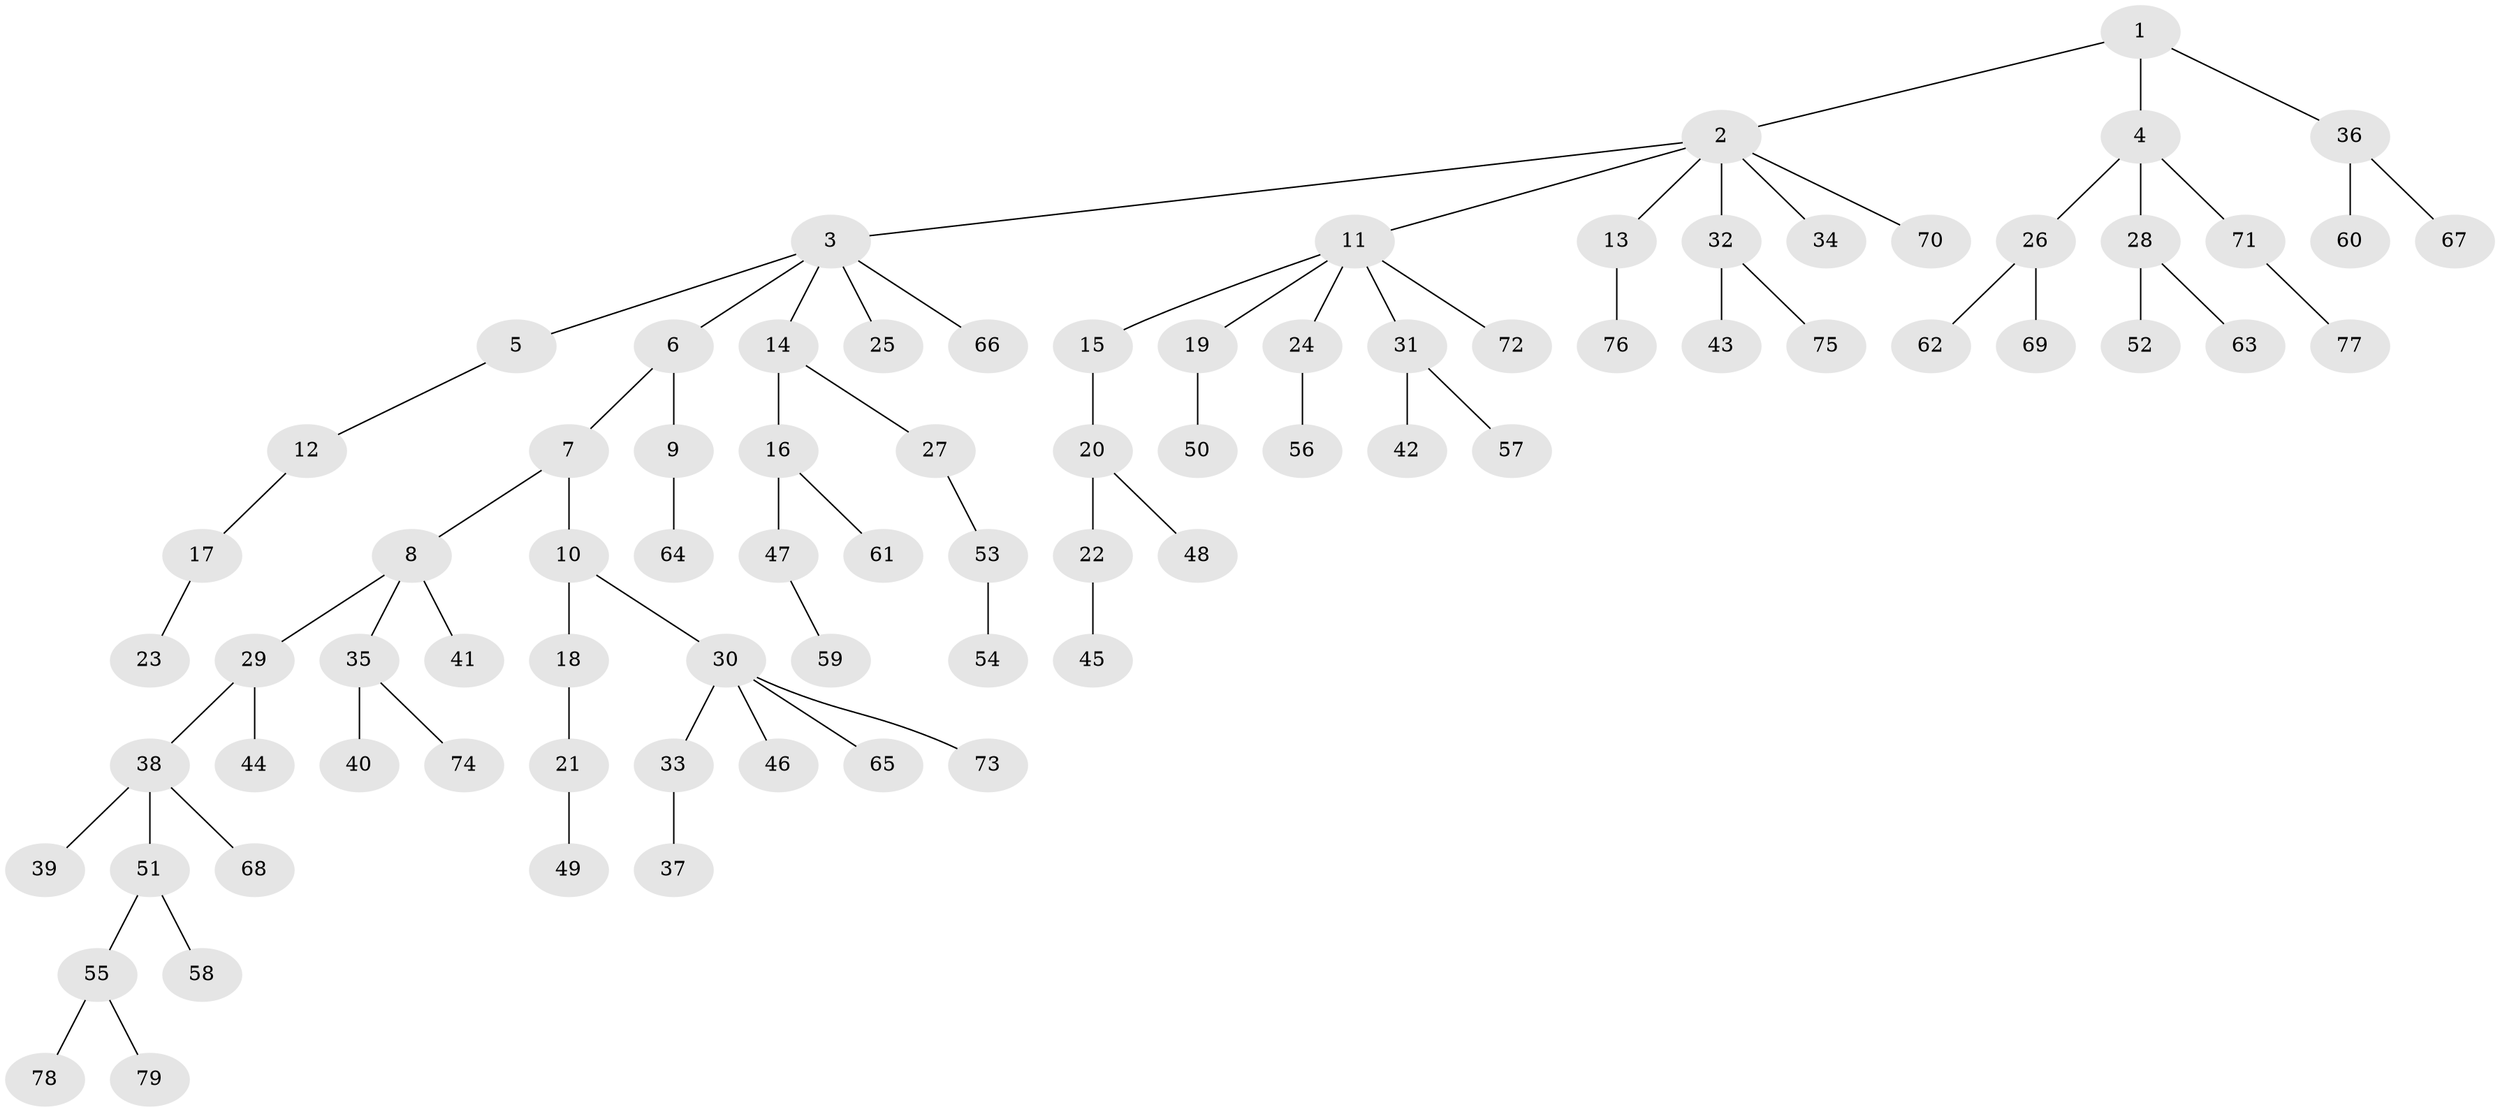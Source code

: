 // coarse degree distribution, {3: 0.09259259259259259, 7: 0.037037037037037035, 5: 0.037037037037037035, 2: 0.2037037037037037, 6: 0.018518518518518517, 4: 0.037037037037037035, 1: 0.5740740740740741}
// Generated by graph-tools (version 1.1) at 2025/42/03/06/25 10:42:03]
// undirected, 79 vertices, 78 edges
graph export_dot {
graph [start="1"]
  node [color=gray90,style=filled];
  1;
  2;
  3;
  4;
  5;
  6;
  7;
  8;
  9;
  10;
  11;
  12;
  13;
  14;
  15;
  16;
  17;
  18;
  19;
  20;
  21;
  22;
  23;
  24;
  25;
  26;
  27;
  28;
  29;
  30;
  31;
  32;
  33;
  34;
  35;
  36;
  37;
  38;
  39;
  40;
  41;
  42;
  43;
  44;
  45;
  46;
  47;
  48;
  49;
  50;
  51;
  52;
  53;
  54;
  55;
  56;
  57;
  58;
  59;
  60;
  61;
  62;
  63;
  64;
  65;
  66;
  67;
  68;
  69;
  70;
  71;
  72;
  73;
  74;
  75;
  76;
  77;
  78;
  79;
  1 -- 2;
  1 -- 4;
  1 -- 36;
  2 -- 3;
  2 -- 11;
  2 -- 13;
  2 -- 32;
  2 -- 34;
  2 -- 70;
  3 -- 5;
  3 -- 6;
  3 -- 14;
  3 -- 25;
  3 -- 66;
  4 -- 26;
  4 -- 28;
  4 -- 71;
  5 -- 12;
  6 -- 7;
  6 -- 9;
  7 -- 8;
  7 -- 10;
  8 -- 29;
  8 -- 35;
  8 -- 41;
  9 -- 64;
  10 -- 18;
  10 -- 30;
  11 -- 15;
  11 -- 19;
  11 -- 24;
  11 -- 31;
  11 -- 72;
  12 -- 17;
  13 -- 76;
  14 -- 16;
  14 -- 27;
  15 -- 20;
  16 -- 47;
  16 -- 61;
  17 -- 23;
  18 -- 21;
  19 -- 50;
  20 -- 22;
  20 -- 48;
  21 -- 49;
  22 -- 45;
  24 -- 56;
  26 -- 62;
  26 -- 69;
  27 -- 53;
  28 -- 52;
  28 -- 63;
  29 -- 38;
  29 -- 44;
  30 -- 33;
  30 -- 46;
  30 -- 65;
  30 -- 73;
  31 -- 42;
  31 -- 57;
  32 -- 43;
  32 -- 75;
  33 -- 37;
  35 -- 40;
  35 -- 74;
  36 -- 60;
  36 -- 67;
  38 -- 39;
  38 -- 51;
  38 -- 68;
  47 -- 59;
  51 -- 55;
  51 -- 58;
  53 -- 54;
  55 -- 78;
  55 -- 79;
  71 -- 77;
}
